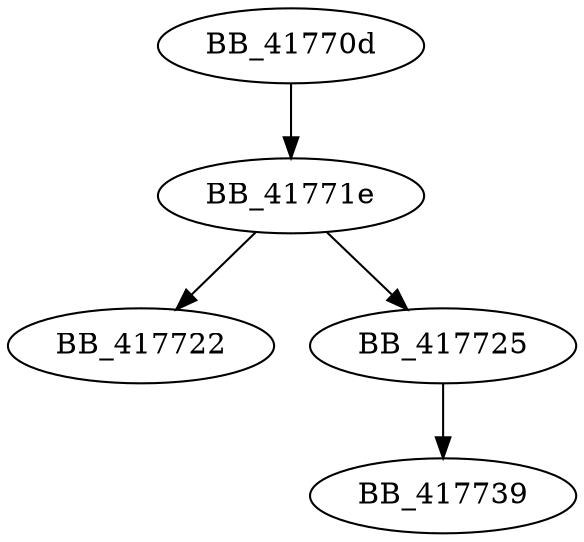 DiGraph __invalid_parameter{
BB_41770d->BB_41771e
BB_41771e->BB_417722
BB_41771e->BB_417725
BB_417725->BB_417739
}

